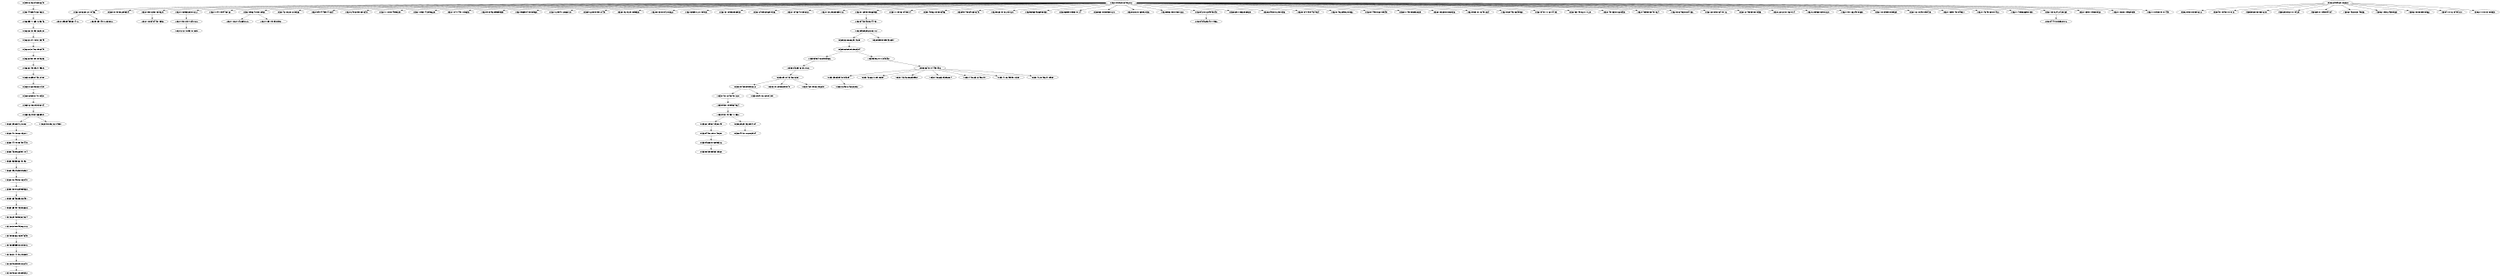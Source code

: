 digraph G {
	size=20
	1135976422046986240
	1136144693413273601
	1136259771651125248
	1136260131937669120
	1136261047789113345
	1136261374021996545
	1136261581891809285
	1136261790092779520
	1136310659044372480
	1136311660933607425
	1136312539074113537
	1136312736193736704
	1136313275870633984
	1136313586941218821
	1136315789672214530
	1136314173862793217
	1136314470085480448
	1136314680626991104
	1136315253862481921
	1136315524650946560
	1136315644352163840
	1136315887625965568
	1136316343685226497
	1136316545473306626
	1137382940550324224
	1137383190845362176
	1137383362216304645
	1137383555900813313
	1137383774751248389
	1137384035595018240
	1137384268139835392
	1135976422046986240 -> 1136144693413273601
	1136144693413273601 -> 1136259771651125248
	1136259771651125248 -> 1136260131937669120
	1136260131937669120 -> 1136261047789113345
	1136261047789113345 -> 1136261374021996545
	1136261374021996545 -> 1136261581891809285
	1136261581891809285 -> 1136261790092779520
	1136261790092779520 -> 1136310659044372480
	1136310659044372480 -> 1136311660933607425
	1136311660933607425 -> 1136312539074113537
	1136312539074113537 -> 1136312736193736704
	1136312736193736704 -> 1136313275870633984
	1136313275870633984 -> 1136313586941218821
	1136313275870633984 -> 1136315789672214530
	1136313586941218821 -> 1136314173862793217
	1136314173862793217 -> 1136314470085480448
	1136314470085480448 -> 1136314680626991104
	1136314680626991104 -> 1136315253862481921
	1136315253862481921 -> 1136315524650946560
	1136315524650946560 -> 1136315644352163840
	1136315644352163840 -> 1136315887625965568
	1136315887625965568 -> 1136316343685226497
	1136316343685226497 -> 1136316545473306626
	1136316545473306626 -> 1137382940550324224
	1137382940550324224 -> 1137383190845362176
	1137383190845362176 -> 1137383362216304645
	1137383362216304645 -> 1137383555900813313
	1137383555900813313 -> 1137383774751248389
	1137383774751248389 -> 1137384035595018240
	1137384035595018240 -> 1137384268139835392
	1032709192002486272
	1032728026012778496
	1032810790502293504
	1032709872587030529
	1032710693328310272
	1032710477594460161
	1032709624108072961
	1032742180287213568
	1032754044459147264
	1032724061057691648
	1032711180844855297
	1032710537442996228
	1032710414491103233
	1032791345289555969
	1032756350475030528
	1032712954712662018
	1032912208919912448
	1032819219291885568
	1032807381804216322
	1032765551121190913
	1032737189560569857
	1032724809296297986
	1032715465410396161
	1032713729685835776
	1032811699009662983
	1033171090678403074
	1033140522150506496
	1032997498640650249
	1032982319731273728
	1032969634666958850
	1032866990753370114
	1032863100385587201
	1032861678763892736
	1032858619807580166
	1032842781234946048
	1032825178332569600
	1032824930012987392
	1032815414894424064
	1032814822990200832
	1032814450766700545
	1032811490036932609
	1032810323818868736
	1032758518116491264
	1032756044676648960
	1032754077116104705
	1032753745162117120
	1032749733310226433
	1032748550038401024
	1032730249631604736
	1032728785106419712
	1032727403590807553
	1032722021317320704
	1032720596876976128
	1032719716324978688
	1032718159051030529
	1032716116450193408
	1032715397487845377
	1032714649760870402
	1032714153666981890
	1032713782412423169
	1032713597795880961
	1032710608179929089
	1032710193879101445
	1032844284880244737
	1032710834844311553
	1032729529435881472
	1032913914911223808
	1032710827042693120
	1032778917919313921
	1032719001577648128
	1032843462524071936
	1032859052961882112
	1032844473183567872
	1032922066662514688
	1032859991999430657
	1032721271853707265
	1032922529252368384
	1033039347367505926
	1033039827011346437
	1033086401074450432
	1033084605761372160
	1033085184734687232
	1033739039940194309
	1033742622718918658
	1033741346086039552
	1033740666319396864
	1033744002376458240
	1033741824995811330
	1033741204922478592
	1033792437246820352
	1033085469355958272
	1035319765936599040
	1033746519936196609
	1033740116433481728
	1033739419616989185
	1033795071999524864
	1033798179458711552
	1033827855841538049
	1033829657332854784
	1033844967251140608
	1033844731766165504
	1033846368106893312
	1033880598593515520
	1032709192002486272 -> 1032728026012778496
	1032709192002486272 -> 1032810790502293504
	1032709192002486272 -> 1032709872587030529
	1032709192002486272 -> 1032710693328310272
	1032709192002486272 -> 1032710477594460161
	1032709192002486272 -> 1032709624108072961
	1032709192002486272 -> 1032742180287213568
	1032709192002486272 -> 1032754044459147264
	1032709192002486272 -> 1032724061057691648
	1032709192002486272 -> 1032711180844855297
	1032709192002486272 -> 1032710537442996228
	1032709192002486272 -> 1032710414491103233
	1032709192002486272 -> 1032791345289555969
	1032709192002486272 -> 1032756350475030528
	1032709192002486272 -> 1032712954712662018
	1032709192002486272 -> 1032912208919912448
	1032709192002486272 -> 1032819219291885568
	1032709192002486272 -> 1032807381804216322
	1032709192002486272 -> 1032765551121190913
	1032709192002486272 -> 1032737189560569857
	1032709192002486272 -> 1032724809296297986
	1032709192002486272 -> 1032715465410396161
	1032709192002486272 -> 1032713729685835776
	1032709192002486272 -> 1032811699009662983
	1032709192002486272 -> 1033171090678403074
	1032709192002486272 -> 1033140522150506496
	1032709192002486272 -> 1032997498640650249
	1032709192002486272 -> 1032982319731273728
	1032709192002486272 -> 1032969634666958850
	1032709192002486272 -> 1032866990753370114
	1032709192002486272 -> 1032863100385587201
	1032709192002486272 -> 1032861678763892736
	1032709192002486272 -> 1032858619807580166
	1032709192002486272 -> 1032842781234946048
	1032709192002486272 -> 1032825178332569600
	1032709192002486272 -> 1032824930012987392
	1032709192002486272 -> 1032815414894424064
	1032709192002486272 -> 1032814822990200832
	1032709192002486272 -> 1032814450766700545
	1032709192002486272 -> 1032811490036932609
	1032709192002486272 -> 1032810323818868736
	1032709192002486272 -> 1032758518116491264
	1032709192002486272 -> 1032756044676648960
	1032709192002486272 -> 1032754077116104705
	1032709192002486272 -> 1032753745162117120
	1032709192002486272 -> 1032749733310226433
	1032709192002486272 -> 1032748550038401024
	1032709192002486272 -> 1032730249631604736
	1032709192002486272 -> 1032728785106419712
	1032709192002486272 -> 1032727403590807553
	1032709192002486272 -> 1032722021317320704
	1032709192002486272 -> 1032720596876976128
	1032709192002486272 -> 1032719716324978688
	1032709192002486272 -> 1032718159051030529
	1032709192002486272 -> 1032716116450193408
	1032709192002486272 -> 1032715397487845377
	1032709192002486272 -> 1032714649760870402
	1032709192002486272 -> 1032714153666981890
	1032709192002486272 -> 1032713782412423169
	1032709192002486272 -> 1032713597795880961
	1032709192002486272 -> 1032710608179929089
	1032709192002486272 -> 1032710193879101445
	1032811699009662983 -> 1032844284880244737
	1032709872587030529 -> 1032710834844311553
	1032728026012778496 -> 1032729529435881472
	1032728026012778496 -> 1032913914911223808
	1032709624108072961 -> 1032710827042693120
	1032709624108072961 -> 1032778917919313921
	1032710693328310272 -> 1032719001577648128
	1032842781234946048 -> 1032843462524071936
	1032844284880244737 -> 1032859052961882112
	1032713782412423169 -> 1032844473183567872
	1032859052961882112 -> 1032922066662514688
	1032859052961882112 -> 1032859991999430657
	1032719001577648128 -> 1032721271853707265
	1032922066662514688 -> 1032922529252368384
	1032922529252368384 -> 1033039347367505926
	1032922529252368384 -> 1033039827011346437
	1033039827011346437 -> 1033086401074450432
	1033039347367505926 -> 1033084605761372160
	1033084605761372160 -> 1033085184734687232
	1033086401074450432 -> 1033739039940194309
	1033086401074450432 -> 1033742622718918658
	1033086401074450432 -> 1033741346086039552
	1033086401074450432 -> 1033740666319396864
	1033086401074450432 -> 1033744002376458240
	1033086401074450432 -> 1033741824995811330
	1033086401074450432 -> 1033741204922478592
	1033739039940194309 -> 1033792437246820352
	1033085184734687232 -> 1033085469355958272
	1033085184734687232 -> 1035319765936599040
	1033085184734687232 -> 1033746519936196609
	1033085469355958272 -> 1033740116433481728
	1033085469355958272 -> 1033739419616989185
	1033740116433481728 -> 1033795071999524864
	1033795071999524864 -> 1033798179458711552
	1033798179458711552 -> 1033827855841538049
	1033798179458711552 -> 1033829657332854784
	1033827855841538049 -> 1033844967251140608
	1033829657332854784 -> 1033844731766165504
	1033844967251140608 -> 1033846368106893312
	1033846368106893312 -> 1033880598593515520
	758826494969786368
	758827557873590272
	758840715480707073
	758839600500531200
	758829315270119429
	758829107199094784
	758827466165149696
	758827193124331523
	758827080880578562
	758841707215454210
	758827707815780353
	758826494969786368 -> 758827557873590272
	758826494969786368 -> 758840715480707073
	758826494969786368 -> 758839600500531200
	758826494969786368 -> 758829315270119429
	758826494969786368 -> 758829107199094784
	758826494969786368 -> 758827466165149696
	758826494969786368 -> 758827193124331523
	758826494969786368 -> 758827080880578562
	758826494969786368 -> 758841707215454210
	758826494969786368 -> 758827707815780353
}
